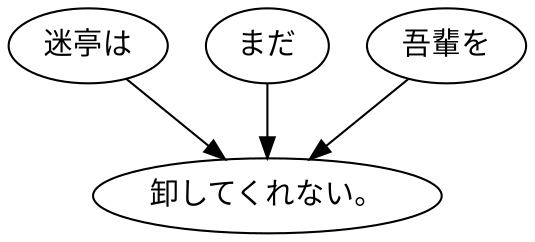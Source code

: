 digraph graph1399 {
	node0 [label="迷亭は"];
	node1 [label="まだ"];
	node2 [label="吾輩を"];
	node3 [label="卸してくれない。"];
	node0 -> node3;
	node1 -> node3;
	node2 -> node3;
}
